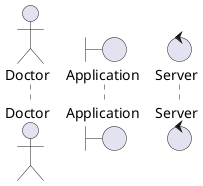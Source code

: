 @startuml Patient management for doctor/admin

actor Doctor as d
boundary Application as a
control Server as s


@enduml